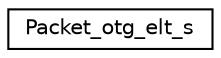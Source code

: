 digraph "Graphical Class Hierarchy"
{
 // LATEX_PDF_SIZE
  edge [fontname="Helvetica",fontsize="10",labelfontname="Helvetica",labelfontsize="10"];
  node [fontname="Helvetica",fontsize="10",shape=record];
  rankdir="LR";
  Node0 [label="Packet_otg_elt_s",height=0.2,width=0.4,color="black", fillcolor="white", style="filled",URL="$structPacket__otg__elt__s.html",tooltip=" "];
}
